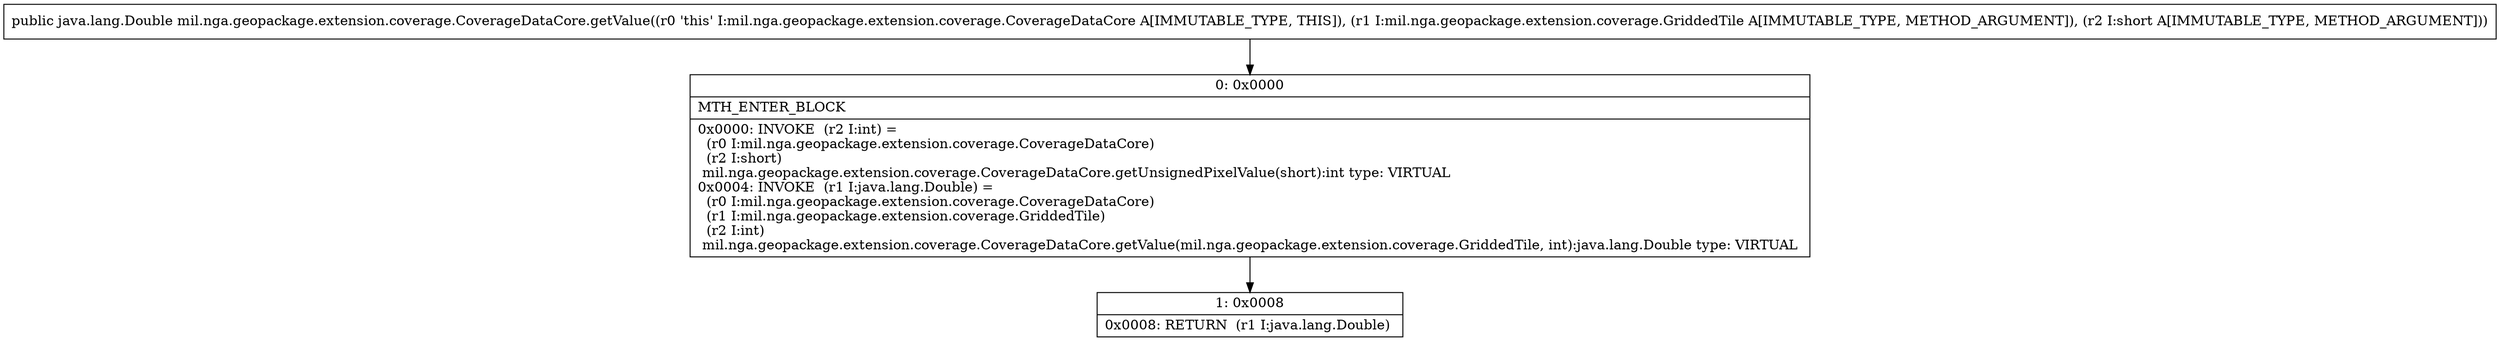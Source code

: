 digraph "CFG formil.nga.geopackage.extension.coverage.CoverageDataCore.getValue(Lmil\/nga\/geopackage\/extension\/coverage\/GriddedTile;S)Ljava\/lang\/Double;" {
Node_0 [shape=record,label="{0\:\ 0x0000|MTH_ENTER_BLOCK\l|0x0000: INVOKE  (r2 I:int) = \l  (r0 I:mil.nga.geopackage.extension.coverage.CoverageDataCore)\l  (r2 I:short)\l mil.nga.geopackage.extension.coverage.CoverageDataCore.getUnsignedPixelValue(short):int type: VIRTUAL \l0x0004: INVOKE  (r1 I:java.lang.Double) = \l  (r0 I:mil.nga.geopackage.extension.coverage.CoverageDataCore)\l  (r1 I:mil.nga.geopackage.extension.coverage.GriddedTile)\l  (r2 I:int)\l mil.nga.geopackage.extension.coverage.CoverageDataCore.getValue(mil.nga.geopackage.extension.coverage.GriddedTile, int):java.lang.Double type: VIRTUAL \l}"];
Node_1 [shape=record,label="{1\:\ 0x0008|0x0008: RETURN  (r1 I:java.lang.Double) \l}"];
MethodNode[shape=record,label="{public java.lang.Double mil.nga.geopackage.extension.coverage.CoverageDataCore.getValue((r0 'this' I:mil.nga.geopackage.extension.coverage.CoverageDataCore A[IMMUTABLE_TYPE, THIS]), (r1 I:mil.nga.geopackage.extension.coverage.GriddedTile A[IMMUTABLE_TYPE, METHOD_ARGUMENT]), (r2 I:short A[IMMUTABLE_TYPE, METHOD_ARGUMENT])) }"];
MethodNode -> Node_0;
Node_0 -> Node_1;
}

